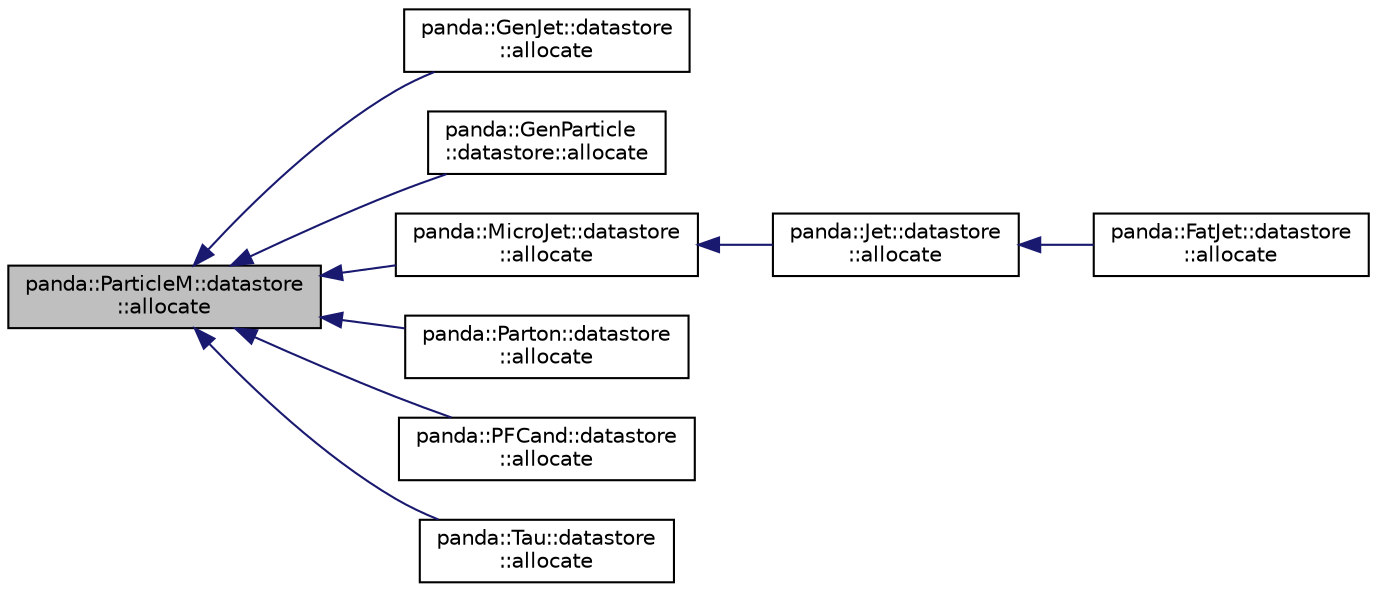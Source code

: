 digraph "panda::ParticleM::datastore::allocate"
{
 // INTERACTIVE_SVG=YES
  edge [fontname="Helvetica",fontsize="10",labelfontname="Helvetica",labelfontsize="10"];
  node [fontname="Helvetica",fontsize="10",shape=record];
  rankdir="LR";
  Node1 [label="panda::ParticleM::datastore\l::allocate",height=0.2,width=0.4,color="black", fillcolor="grey75", style="filled" fontcolor="black"];
  Node1 -> Node2 [dir="back",color="midnightblue",fontsize="10",style="solid"];
  Node2 [label="panda::GenJet::datastore\l::allocate",height=0.2,width=0.4,color="black", fillcolor="white", style="filled",URL="$structpanda_1_1GenJet_1_1datastore.html#a8b05278d242cae6efa7c1cc2ed929d6a"];
  Node1 -> Node3 [dir="back",color="midnightblue",fontsize="10",style="solid"];
  Node3 [label="panda::GenParticle\l::datastore::allocate",height=0.2,width=0.4,color="black", fillcolor="white", style="filled",URL="$structpanda_1_1GenParticle_1_1datastore.html#a431a6d40dc4affce7107d9368d2932a9"];
  Node1 -> Node4 [dir="back",color="midnightblue",fontsize="10",style="solid"];
  Node4 [label="panda::MicroJet::datastore\l::allocate",height=0.2,width=0.4,color="black", fillcolor="white", style="filled",URL="$structpanda_1_1MicroJet_1_1datastore.html#a09aae2ebbbda55c6616b6a693f43bb66"];
  Node4 -> Node5 [dir="back",color="midnightblue",fontsize="10",style="solid"];
  Node5 [label="panda::Jet::datastore\l::allocate",height=0.2,width=0.4,color="black", fillcolor="white", style="filled",URL="$structpanda_1_1Jet_1_1datastore.html#a899f59963d18c2c13019d9ed27eb7745"];
  Node5 -> Node6 [dir="back",color="midnightblue",fontsize="10",style="solid"];
  Node6 [label="panda::FatJet::datastore\l::allocate",height=0.2,width=0.4,color="black", fillcolor="white", style="filled",URL="$structpanda_1_1FatJet_1_1datastore.html#a5df5d3f7ed3b3d1d70f99dcb6a9c25e4"];
  Node1 -> Node7 [dir="back",color="midnightblue",fontsize="10",style="solid"];
  Node7 [label="panda::Parton::datastore\l::allocate",height=0.2,width=0.4,color="black", fillcolor="white", style="filled",URL="$structpanda_1_1Parton_1_1datastore.html#ab13044f2228c663b73a6e24f0967a445"];
  Node1 -> Node8 [dir="back",color="midnightblue",fontsize="10",style="solid"];
  Node8 [label="panda::PFCand::datastore\l::allocate",height=0.2,width=0.4,color="black", fillcolor="white", style="filled",URL="$structpanda_1_1PFCand_1_1datastore.html#af5aef7147e657b4f1b4125f3dae0dc39"];
  Node1 -> Node9 [dir="back",color="midnightblue",fontsize="10",style="solid"];
  Node9 [label="panda::Tau::datastore\l::allocate",height=0.2,width=0.4,color="black", fillcolor="white", style="filled",URL="$structpanda_1_1Tau_1_1datastore.html#a6f817076ea4ed71fc8b66c70a834b39d"];
}
